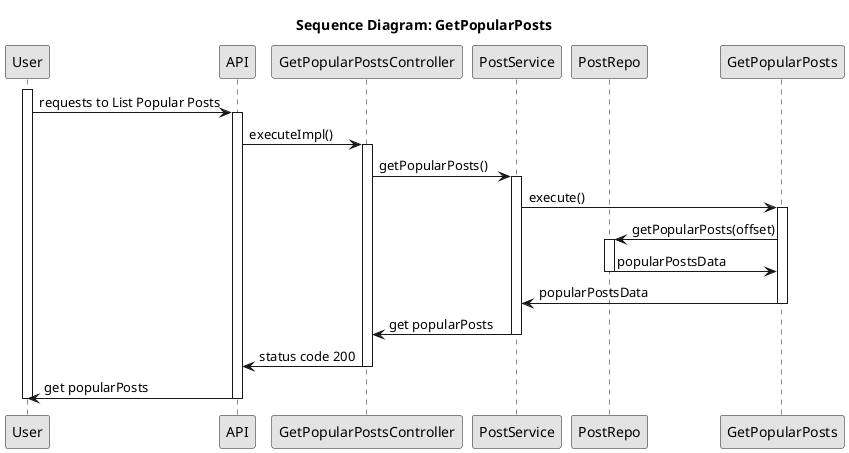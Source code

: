 @startuml

skinparam Monochrome true
skinparam PackageStyle rectangle
skinparam Shadowing false

title Sequence Diagram: GetPopularPosts

participant "User" as User
participant "API" as API
participant "GetPopularPostsController" as Controller
participant "PostService" as Service
participant "PostRepo" as Repo
participant "GetPopularPosts" as GetPopularPosts

activate User
User -> API: requests to List Popular Posts
activate API
API -> Controller: executeImpl()
activate Controller
Controller -> Service: getPopularPosts()
activate Service
Service -> GetPopularPosts: execute()
activate GetPopularPosts

GetPopularPosts -> Repo: getPopularPosts(offset)
activate Repo
Repo -> GetPopularPosts: popularPostsData
deactivate Repo

GetPopularPosts -> Service: popularPostsData
deactivate GetPopularPosts

Service -> Controller: get popularPosts
deactivate Service

Controller -> API: status code 200
deactivate Controller

API -> User: get popularPosts
deactivate API

deactivate User

@enduml
